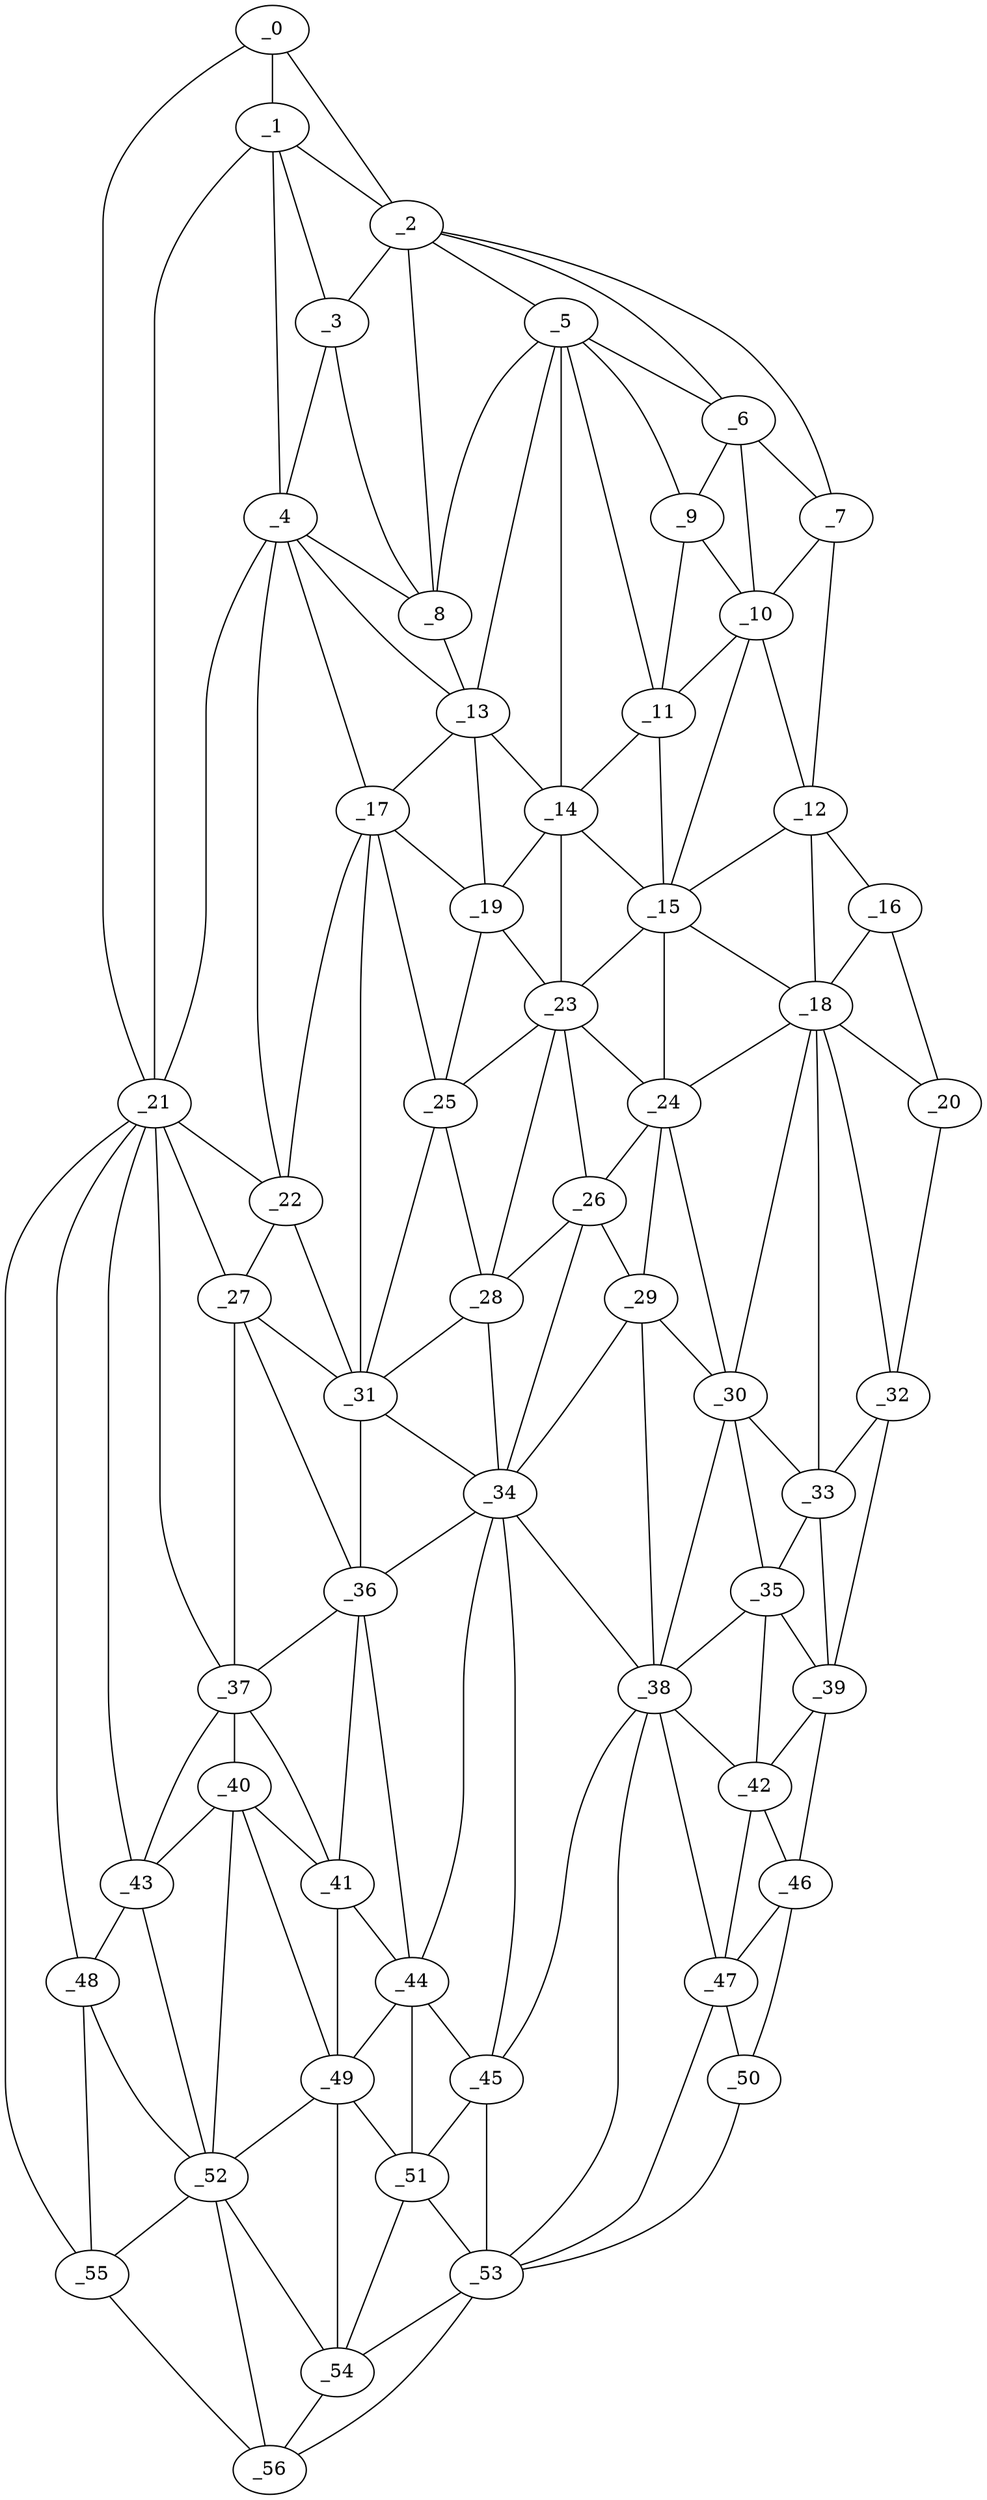 graph "obj16__310.gxl" {
	_0	 [x=15,
		y=16];
	_1	 [x=18,
		y=25];
	_0 -- _1	 [valence=1];
	_2	 [x=22,
		y=69];
	_0 -- _2	 [valence=1];
	_21	 [x=61,
		y=8];
	_0 -- _21	 [valence=1];
	_1 -- _2	 [valence=2];
	_3	 [x=24,
		y=57];
	_1 -- _3	 [valence=1];
	_4	 [x=28,
		y=50];
	_1 -- _4	 [valence=2];
	_1 -- _21	 [valence=1];
	_2 -- _3	 [valence=1];
	_5	 [x=28,
		y=77];
	_2 -- _5	 [valence=2];
	_6	 [x=28,
		y=95];
	_2 -- _6	 [valence=1];
	_7	 [x=30,
		y=105];
	_2 -- _7	 [valence=1];
	_8	 [x=32,
		y=64];
	_2 -- _8	 [valence=1];
	_3 -- _4	 [valence=2];
	_3 -- _8	 [valence=2];
	_4 -- _8	 [valence=2];
	_13	 [x=41,
		y=67];
	_4 -- _13	 [valence=2];
	_17	 [x=55,
		y=60];
	_4 -- _17	 [valence=1];
	_4 -- _21	 [valence=2];
	_22	 [x=61,
		y=52];
	_4 -- _22	 [valence=2];
	_5 -- _6	 [valence=2];
	_5 -- _8	 [valence=2];
	_9	 [x=34,
		y=88];
	_5 -- _9	 [valence=2];
	_11	 [x=39,
		y=88];
	_5 -- _11	 [valence=2];
	_5 -- _13	 [valence=2];
	_14	 [x=47,
		y=82];
	_5 -- _14	 [valence=1];
	_6 -- _7	 [valence=2];
	_6 -- _9	 [valence=2];
	_10	 [x=37,
		y=98];
	_6 -- _10	 [valence=2];
	_7 -- _10	 [valence=2];
	_12	 [x=40,
		y=112];
	_7 -- _12	 [valence=1];
	_8 -- _13	 [valence=2];
	_9 -- _10	 [valence=1];
	_9 -- _11	 [valence=1];
	_10 -- _11	 [valence=2];
	_10 -- _12	 [valence=2];
	_15	 [x=50,
		y=91];
	_10 -- _15	 [valence=1];
	_11 -- _14	 [valence=1];
	_11 -- _15	 [valence=1];
	_12 -- _15	 [valence=2];
	_16	 [x=50,
		y=119];
	_12 -- _16	 [valence=1];
	_18	 [x=56,
		y=113];
	_12 -- _18	 [valence=1];
	_13 -- _14	 [valence=2];
	_13 -- _17	 [valence=1];
	_19	 [x=57,
		y=75];
	_13 -- _19	 [valence=1];
	_14 -- _15	 [valence=1];
	_14 -- _19	 [valence=2];
	_23	 [x=62,
		y=84];
	_14 -- _23	 [valence=1];
	_15 -- _18	 [valence=1];
	_15 -- _23	 [valence=2];
	_24	 [x=64,
		y=96];
	_15 -- _24	 [valence=1];
	_16 -- _18	 [valence=2];
	_20	 [x=58,
		y=123];
	_16 -- _20	 [valence=1];
	_17 -- _19	 [valence=2];
	_17 -- _22	 [valence=2];
	_25	 [x=65,
		y=74];
	_17 -- _25	 [valence=2];
	_31	 [x=75,
		y=61];
	_17 -- _31	 [valence=2];
	_18 -- _20	 [valence=2];
	_18 -- _24	 [valence=2];
	_30	 [x=74,
		y=104];
	_18 -- _30	 [valence=2];
	_32	 [x=75,
		y=122];
	_18 -- _32	 [valence=2];
	_33	 [x=78,
		y=114];
	_18 -- _33	 [valence=2];
	_19 -- _23	 [valence=2];
	_19 -- _25	 [valence=2];
	_20 -- _32	 [valence=1];
	_21 -- _22	 [valence=1];
	_27	 [x=68,
		y=48];
	_21 -- _27	 [valence=2];
	_37	 [x=83,
		y=45];
	_21 -- _37	 [valence=2];
	_43	 [x=94,
		y=40];
	_21 -- _43	 [valence=2];
	_48	 [x=100,
		y=34];
	_21 -- _48	 [valence=1];
	_55	 [x=110,
		y=17];
	_21 -- _55	 [valence=1];
	_22 -- _27	 [valence=2];
	_22 -- _31	 [valence=2];
	_23 -- _24	 [valence=2];
	_23 -- _25	 [valence=1];
	_26	 [x=67,
		y=92];
	_23 -- _26	 [valence=1];
	_28	 [x=69,
		y=81];
	_23 -- _28	 [valence=2];
	_24 -- _26	 [valence=2];
	_29	 [x=73,
		y=99];
	_24 -- _29	 [valence=2];
	_24 -- _30	 [valence=1];
	_25 -- _28	 [valence=2];
	_25 -- _31	 [valence=2];
	_26 -- _28	 [valence=1];
	_26 -- _29	 [valence=1];
	_34	 [x=79,
		y=85];
	_26 -- _34	 [valence=2];
	_27 -- _31	 [valence=2];
	_36	 [x=82,
		y=59];
	_27 -- _36	 [valence=1];
	_27 -- _37	 [valence=2];
	_28 -- _31	 [valence=2];
	_28 -- _34	 [valence=2];
	_29 -- _30	 [valence=1];
	_29 -- _34	 [valence=1];
	_38	 [x=87,
		y=95];
	_29 -- _38	 [valence=2];
	_30 -- _33	 [valence=1];
	_35	 [x=81,
		y=109];
	_30 -- _35	 [valence=1];
	_30 -- _38	 [valence=2];
	_31 -- _34	 [valence=1];
	_31 -- _36	 [valence=2];
	_32 -- _33	 [valence=2];
	_39	 [x=90,
		y=118];
	_32 -- _39	 [valence=1];
	_33 -- _35	 [valence=2];
	_33 -- _39	 [valence=2];
	_34 -- _36	 [valence=2];
	_34 -- _38	 [valence=2];
	_44	 [x=94,
		y=64];
	_34 -- _44	 [valence=1];
	_45	 [x=97,
		y=75];
	_34 -- _45	 [valence=1];
	_35 -- _38	 [valence=2];
	_35 -- _39	 [valence=2];
	_42	 [x=92,
		y=110];
	_35 -- _42	 [valence=2];
	_36 -- _37	 [valence=2];
	_41	 [x=92,
		y=51];
	_36 -- _41	 [valence=1];
	_36 -- _44	 [valence=2];
	_40	 [x=92,
		y=46];
	_37 -- _40	 [valence=2];
	_37 -- _41	 [valence=2];
	_37 -- _43	 [valence=2];
	_38 -- _42	 [valence=2];
	_38 -- _45	 [valence=2];
	_47	 [x=99,
		y=101];
	_38 -- _47	 [valence=2];
	_53	 [x=106,
		y=86];
	_38 -- _53	 [valence=2];
	_39 -- _42	 [valence=1];
	_46	 [x=98,
		y=109];
	_39 -- _46	 [valence=1];
	_40 -- _41	 [valence=2];
	_40 -- _43	 [valence=2];
	_49	 [x=102,
		y=55];
	_40 -- _49	 [valence=2];
	_52	 [x=106,
		y=40];
	_40 -- _52	 [valence=1];
	_41 -- _44	 [valence=2];
	_41 -- _49	 [valence=2];
	_42 -- _46	 [valence=2];
	_42 -- _47	 [valence=2];
	_43 -- _48	 [valence=2];
	_43 -- _52	 [valence=1];
	_44 -- _45	 [valence=2];
	_44 -- _49	 [valence=2];
	_51	 [x=103,
		y=65];
	_44 -- _51	 [valence=1];
	_45 -- _51	 [valence=1];
	_45 -- _53	 [valence=1];
	_46 -- _47	 [valence=1];
	_50	 [x=102,
		y=104];
	_46 -- _50	 [valence=1];
	_47 -- _50	 [valence=1];
	_47 -- _53	 [valence=1];
	_48 -- _52	 [valence=1];
	_48 -- _55	 [valence=2];
	_49 -- _51	 [valence=2];
	_49 -- _52	 [valence=2];
	_54	 [x=109,
		y=56];
	_49 -- _54	 [valence=2];
	_50 -- _53	 [valence=1];
	_51 -- _53	 [valence=2];
	_51 -- _54	 [valence=1];
	_52 -- _54	 [valence=1];
	_52 -- _55	 [valence=1];
	_56	 [x=114,
		y=44];
	_52 -- _56	 [valence=2];
	_53 -- _54	 [valence=2];
	_53 -- _56	 [valence=1];
	_54 -- _56	 [valence=1];
	_55 -- _56	 [valence=1];
}
